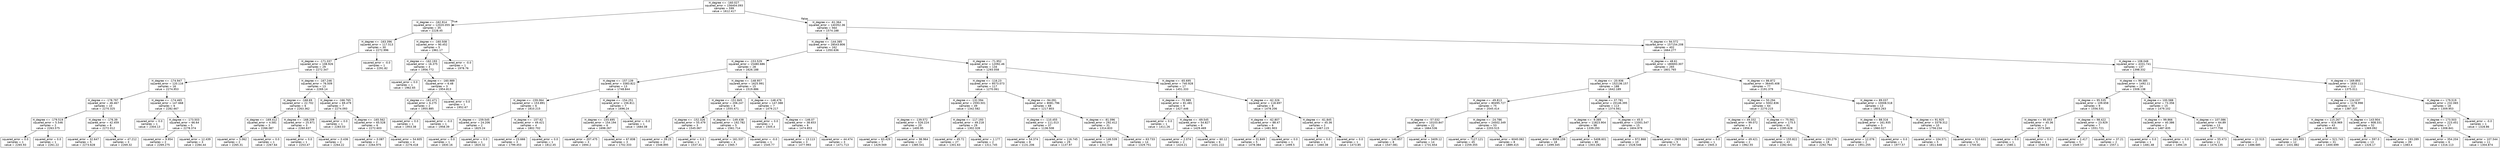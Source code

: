 digraph Tree {
node [shape=box, fontname="helvetica"] ;
edge [fontname="helvetica"] ;
0 [label="H_degree <= -160.027\nsquared_error = 156404.093\nsamples = 599\nvalue = 1612.417"] ;
1 [label="H_degree <= -162.914\nsquared_error = 12020.055\nsamples = 35\nvalue = 2228.45"] ;
0 -> 1 [labeldistance=2.5, labelangle=45, headlabel="True"] ;
2 [label="H_degree <= -163.396\nsquared_error = 117.513\nsamples = 30\nvalue = 2272.996"] ;
1 -> 2 ;
3 [label="H_degree <= -171.337\nsquared_error = 108.926\nsamples = 29\nvalue = 2272.347"] ;
2 -> 3 ;
4 [label="H_degree <= -174.947\nsquared_error = 120.116\nsamples = 16\nvalue = 2274.953"] ;
3 -> 4 ;
5 [label="H_degree <= -178.797\nsquared_error = 46.467\nsamples = 10\nvalue = 2270.325"] ;
4 -> 5 ;
6 [label="H_degree <= -179.519\nsquared_error = 5.546\nsamples = 2\nvalue = 2263.575"] ;
5 -> 6 ;
7 [label="squared_error = 0.0\nsamples = 1\nvalue = 2265.93"] ;
6 -> 7 ;
8 [label="squared_error = 0.0\nsamples = 1\nvalue = 2261.22"] ;
6 -> 8 ;
9 [label="H_degree <= -176.39\nsquared_error = 42.459\nsamples = 8\nvalue = 2272.012"] ;
5 -> 9 ;
10 [label="squared_error = 32.647\nsamples = 5\nvalue = 2273.628"] ;
9 -> 10 ;
11 [label="squared_error = 47.212\nsamples = 3\nvalue = 2269.32"] ;
9 -> 11 ;
12 [label="H_degree <= -174.465\nsquared_error = 147.668\nsamples = 6\nvalue = 2282.667"] ;
4 -> 12 ;
13 [label="squared_error = 0.0\nsamples = 1\nvalue = 2304.13"] ;
12 -> 13 ;
14 [label="H_degree <= -173.503\nsquared_error = 66.64\nsamples = 5\nvalue = 2278.374"] ;
12 -> 14 ;
15 [label="squared_error = 9.954\nsamples = 2\nvalue = 2269.275"] ;
14 -> 15 ;
16 [label="squared_error = 12.439\nsamples = 3\nvalue = 2284.44"] ;
14 -> 16 ;
17 [label="H_degree <= -167.246\nsquared_error = 76.509\nsamples = 13\nvalue = 2269.14"] ;
3 -> 17 ;
18 [label="H_degree <= -168.69\nsquared_error = 22.702\nsamples = 6\nvalue = 2263.362"] ;
17 -> 18 ;
19 [label="H_degree <= -169.412\nsquared_error = 4.581\nsamples = 3\nvalue = 2266.087"] ;
18 -> 19 ;
20 [label="squared_error = 5.062\nsamples = 2\nvalue = 2265.31"] ;
19 -> 20 ;
21 [label="squared_error = 0.0\nsamples = 1\nvalue = 2267.64"] ;
19 -> 21 ;
22 [label="H_degree <= -168.209\nsquared_error = 25.971\nsamples = 3\nvalue = 2260.637"] ;
18 -> 22 ;
23 [label="squared_error = 0.0\nsamples = 1\nvalue = 2253.47"] ;
22 -> 23 ;
24 [label="squared_error = 0.436\nsamples = 2\nvalue = 2264.22"] ;
22 -> 24 ;
25 [label="H_degree <= -166.765\nsquared_error = 69.479\nsamples = 7\nvalue = 2274.093"] ;
17 -> 25 ;
26 [label="squared_error = 0.0\nsamples = 1\nvalue = 2283.03"] ;
25 -> 26 ;
27 [label="H_degree <= -165.562\nsquared_error = 65.528\nsamples = 6\nvalue = 2272.603"] ;
25 -> 27 ;
28 [label="squared_error = 0.087\nsamples = 2\nvalue = 2264.975"] ;
27 -> 28 ;
29 [label="squared_error = 54.605\nsamples = 4\nvalue = 2276.418"] ;
27 -> 29 ;
30 [label="squared_error = -0.0\nsamples = 1\nvalue = 2291.82"] ;
2 -> 30 ;
31 [label="H_degree <= -160.508\nsquared_error = 90.452\nsamples = 5\nvalue = 1961.17"] ;
1 -> 31 ;
32 [label="H_degree <= -162.193\nsquared_error = 16.375\nsamples = 4\nvalue = 1956.772"] ;
31 -> 32 ;
33 [label="squared_error = 0.0\nsamples = 1\nvalue = 1962.65"] ;
32 -> 33 ;
34 [label="H_degree <= -160.989\nsquared_error = 6.48\nsamples = 3\nvalue = 1954.813"] ;
32 -> 34 ;
35 [label="H_degree <= -161.471\nsquared_error = 6.275\nsamples = 2\nvalue = 1955.885"] ;
34 -> 35 ;
36 [label="squared_error = 0.0\nsamples = 1\nvalue = 1953.38"] ;
35 -> 36 ;
37 [label="squared_error = -0.0\nsamples = 1\nvalue = 1958.39"] ;
35 -> 37 ;
38 [label="squared_error = 0.0\nsamples = 1\nvalue = 1952.67"] ;
34 -> 38 ;
39 [label="squared_error = -0.0\nsamples = 1\nvalue = 1978.76"] ;
31 -> 39 ;
40 [label="H_degree <= -61.364\nsquared_error = 140352.36\nsamples = 564\nvalue = 1574.188"] ;
0 -> 40 [labeldistance=2.5, labelangle=-45, headlabel="False"] ;
41 [label="H_degree <= -144.385\nsquared_error = 28543.806\nsamples = 162\nvalue = 1350.636"] ;
40 -> 41 ;
42 [label="H_degree <= -153.529\nsquared_error = 15480.686\nsamples = 28\nvalue = 1626.188"] ;
41 -> 42 ;
43 [label="H_degree <= -157.139\nsquared_error = 3383.822\nsamples = 13\nvalue = 1748.844"] ;
42 -> 43 ;
44 [label="H_degree <= -159.064\nsquared_error = 153.891\nsamples = 6\nvalue = 1810.215"] ;
43 -> 44 ;
45 [label="H_degree <= -159.545\nsquared_error = 24.206\nsamples = 2\nvalue = 1825.24"] ;
44 -> 45 ;
46 [label="squared_error = 0.0\nsamples = 1\nvalue = 1830.16"] ;
45 -> 46 ;
47 [label="squared_error = 0.0\nsamples = 1\nvalue = 1820.32"] ;
45 -> 47 ;
48 [label="H_degree <= -157.62\nsquared_error = 49.421\nsamples = 4\nvalue = 1802.702"] ;
44 -> 48 ;
49 [label="squared_error = 23.666\nsamples = 3\nvalue = 1799.453"] ;
48 -> 49 ;
50 [label="squared_error = 0.0\nsamples = 1\nvalue = 1812.45"] ;
48 -> 50 ;
51 [label="H_degree <= -154.251\nsquared_error = 156.811\nsamples = 7\nvalue = 1696.24"] ;
43 -> 51 ;
52 [label="H_degree <= -155.695\nsquared_error = 154.194\nsamples = 6\nvalue = 1698.267"] ;
51 -> 52 ;
53 [label="squared_error = 207.475\nsamples = 3\nvalue = 1694.2"] ;
52 -> 53 ;
54 [label="squared_error = 67.838\nsamples = 3\nvalue = 1702.333"] ;
52 -> 54 ;
55 [label="squared_error = -0.0\nsamples = 1\nvalue = 1684.08"] ;
51 -> 55 ;
56 [label="H_degree <= -148.957\nsquared_error = 1625.991\nsamples = 15\nvalue = 1519.886"] ;
42 -> 56 ;
57 [label="H_degree <= -151.845\nsquared_error = 206.247\nsamples = 8\nvalue = 1555.471"] ;
56 -> 57 ;
58 [label="H_degree <= -152.326\nsquared_error = 55.479\nsamples = 3\nvalue = 1545.067"] ;
57 -> 58 ;
59 [label="squared_error = 39.25\nsamples = 2\nvalue = 1548.895"] ;
58 -> 59 ;
60 [label="squared_error = 0.0\nsamples = 1\nvalue = 1537.41"] ;
58 -> 60 ;
61 [label="H_degree <= -149.438\nsquared_error = 192.782\nsamples = 5\nvalue = 1561.714"] ;
57 -> 61 ;
62 [label="squared_error = 161.537\nsamples = 4\nvalue = 1565.7"] ;
61 -> 62 ;
63 [label="squared_error = -0.0\nsamples = 1\nvalue = 1545.77"] ;
61 -> 63 ;
64 [label="H_degree <= -148.476\nsquared_error = 147.388\nsamples = 7\nvalue = 1479.217"] ;
56 -> 64 ;
65 [label="squared_error = 0.0\nsamples = 1\nvalue = 1505.4"] ;
64 -> 65 ;
66 [label="H_degree <= -146.07\nsquared_error = 38.653\nsamples = 6\nvalue = 1474.853"] ;
64 -> 66 ;
67 [label="squared_error = 13.113\nsamples = 3\nvalue = 1477.993"] ;
66 -> 67 ;
68 [label="squared_error = 44.474\nsamples = 3\nvalue = 1471.713"] ;
66 -> 68 ;
69 [label="H_degree <= -71.952\nsquared_error = 12092.46\nsamples = 134\nvalue = 1293.058"] ;
41 -> 69 ;
70 [label="H_degree <= -116.23\nsquared_error = 9573.073\nsamples = 117\nvalue = 1270.061"] ;
69 -> 70 ;
71 [label="H_degree <= -132.594\nsquared_error = 2593.501\nsamples = 49\nvalue = 1342.582"] ;
70 -> 71 ;
72 [label="H_degree <= -139.572\nsquared_error = 526.224\nsamples = 20\nvalue = 1400.95"] ;
71 -> 72 ;
73 [label="squared_error = 63.429\nsamples = 7\nvalue = 1429.569"] ;
72 -> 73 ;
74 [label="squared_error = 96.964\nsamples = 13\nvalue = 1385.541"] ;
72 -> 74 ;
75 [label="H_degree <= -117.193\nsquared_error = 49.218\nsamples = 29\nvalue = 1302.328"] ;
71 -> 75 ;
76 [label="squared_error = 45.72\nsamples = 27\nvalue = 1301.63"] ;
75 -> 76 ;
77 [label="squared_error = 1.177\nsamples = 2\nvalue = 1311.745"] ;
75 -> 77 ;
78 [label="H_degree <= -94.091\nsquared_error = 8081.796\nsamples = 68\nvalue = 1217.803"] ;
70 -> 78 ;
79 [label="H_degree <= -110.455\nsquared_error = 111.013\nsamples = 37\nvalue = 1136.508"] ;
78 -> 79 ;
80 [label="squared_error = 54.374\nsamples = 8\nvalue = 1131.206"] ;
79 -> 80 ;
81 [label="squared_error = 116.745\nsamples = 29\nvalue = 1137.97"] ;
79 -> 81 ;
82 [label="H_degree <= -81.096\nsquared_error = 292.412\nsamples = 31\nvalue = 1314.833"] ;
78 -> 82 ;
83 [label="squared_error = 146.539\nsamples = 17\nvalue = 1302.548"] ;
82 -> 83 ;
84 [label="squared_error = 63.733\nsamples = 14\nvalue = 1329.751"] ;
82 -> 84 ;
85 [label="H_degree <= -65.695\nsquared_error = 740.928\nsamples = 17\nvalue = 1451.333"] ;
69 -> 85 ;
86 [label="H_degree <= -70.989\nsquared_error = 81.481\nsamples = 9\nvalue = 1427.446"] ;
85 -> 86 ;
87 [label="squared_error = 0.0\nsamples = 1\nvalue = 1411.26"] ;
86 -> 87 ;
88 [label="H_degree <= -69.545\nsquared_error = 54.827\nsamples = 8\nvalue = 1429.469"] ;
86 -> 88 ;
89 [label="squared_error = 2.074\nsamples = 2\nvalue = 1424.21"] ;
88 -> 89 ;
90 [label="squared_error = 60.12\nsamples = 6\nvalue = 1431.222"] ;
88 -> 90 ;
91 [label="H_degree <= -62.326\nsquared_error = 118.697\nsamples = 8\nvalue = 1478.206"] ;
85 -> 91 ;
92 [label="H_degree <= -62.807\nsquared_error = 88.47\nsamples = 6\nvalue = 1481.903"] ;
91 -> 92 ;
93 [label="squared_error = 31.849\nsamples = 5\nvalue = 1478.384"] ;
92 -> 93 ;
94 [label="squared_error = 0.0\nsamples = 1\nvalue = 1499.5"] ;
92 -> 94 ;
95 [label="H_degree <= -61.845\nsquared_error = 45.36\nsamples = 2\nvalue = 1467.115"] ;
91 -> 95 ;
96 [label="squared_error = 0.0\nsamples = 1\nvalue = 1460.38"] ;
95 -> 96 ;
97 [label="squared_error = 0.0\nsamples = 1\nvalue = 1473.85"] ;
95 -> 97 ;
98 [label="H_degree <= 94.572\nsquared_error = 157154.208\nsamples = 402\nvalue = 1664.277"] ;
40 -> 98 ;
99 [label="H_degree <= 48.61\nsquared_error = 180693.307\nsamples = 265\nvalue = 1801.765"] ;
98 -> 99 ;
100 [label="H_degree <= -20.936\nsquared_error = 152136.157\nsamples = 188\nvalue = 1642.189"] ;
99 -> 100 ;
101 [label="H_degree <= -49.813\nsquared_error = 80495.727\nsamples = 75\nvalue = 2045.414"] ;
100 -> 101 ;
102 [label="H_degree <= -57.032\nsquared_error = 10103.847\nsamples = 22\nvalue = 1664.536"] ;
101 -> 102 ;
103 [label="squared_error = 140.657\nsamples = 8\nvalue = 1547.081"] ;
102 -> 103 ;
104 [label="squared_error = 3409.12\nsamples = 14\nvalue = 1731.654"] ;
102 -> 104 ;
105 [label="H_degree <= -24.786\nsquared_error = 24502.349\nsamples = 53\nvalue = 2203.515"] ;
101 -> 105 ;
106 [label="squared_error = 7127.121\nsamples = 45\nvalue = 2259.355"] ;
105 -> 106 ;
107 [label="squared_error = 6040.062\nsamples = 8\nvalue = 1889.415"] ;
105 -> 107 ;
108 [label="H_degree <= 37.781\nsquared_error = 20146.395\nsamples = 113\nvalue = 1374.561"] ;
100 -> 108 ;
109 [label="H_degree <= -9.385\nsquared_error = 11823.904\nsamples = 98\nvalue = 1339.293"] ;
108 -> 109 ;
110 [label="squared_error = 8956.159\nsamples = 18\nvalue = 1499.345"] ;
109 -> 110 ;
111 [label="squared_error = 5408.601\nsamples = 80\nvalue = 1303.282"] ;
109 -> 111 ;
112 [label="H_degree <= 45.0\nsquared_error = 13301.547\nsamples = 15\nvalue = 1604.979"] ;
108 -> 112 ;
113 [label="squared_error = 972.868\nsamples = 10\nvalue = 1528.548"] ;
112 -> 113 ;
114 [label="squared_error = 2909.026\nsamples = 5\nvalue = 1757.84"] ;
112 -> 114 ;
115 [label="H_degree <= 86.872\nsquared_error = 36445.408\nsamples = 77\nvalue = 2191.379"] ;
99 -> 115 ;
116 [label="H_degree <= 50.294\nsquared_error = 5002.836\nsamples = 64\nvalue = 2270.215"] ;
115 -> 116 ;
117 [label="H_degree <= 49.332\nsquared_error = 99.072\nsamples = 3\nvalue = 1956.8"] ;
116 -> 117 ;
118 [label="squared_error = 0.0\nsamples = 1\nvalue = 1945.3"] ;
117 -> 118 ;
119 [label="squared_error = 49.421\nsamples = 2\nvalue = 1962.55"] ;
117 -> 119 ;
120 [label="H_degree <= 75.561\nsquared_error = 175.5\nsamples = 61\nvalue = 2285.628"] ;
116 -> 120 ;
121 [label="squared_error = 155.822\nsamples = 43\nvalue = 2282.641"] ;
120 -> 121 ;
122 [label="squared_error = 150.279\nsamples = 18\nvalue = 2292.764"] ;
120 -> 122 ;
123 [label="H_degree <= 89.037\nsquared_error = 10008.518\nsamples = 13\nvalue = 1803.263"] ;
115 -> 123 ;
124 [label="H_degree <= 88.316\nsquared_error = 161.935\nsamples = 3\nvalue = 1960.027"] ;
123 -> 124 ;
125 [label="squared_error = 12.076\nsamples = 2\nvalue = 1951.255"] ;
124 -> 125 ;
126 [label="squared_error = 0.0\nsamples = 1\nvalue = 1977.57"] ;
124 -> 126 ;
127 [label="H_degree <= 91.925\nsquared_error = 3378.312\nsamples = 10\nvalue = 1756.234"] ;
123 -> 127 ;
128 [label="squared_error = 104.571\nsamples = 5\nvalue = 1811.648"] ;
127 -> 128 ;
129 [label="squared_error = 510.631\nsamples = 5\nvalue = 1700.82"] ;
127 -> 129 ;
130 [label="H_degree <= 108.048\nsquared_error = 4331.741\nsamples = 137\nvalue = 1398.332"] ;
98 -> 130 ;
131 [label="H_degree <= 99.385\nsquared_error = 1492.11\nsamples = 24\nvalue = 1508.138"] ;
130 -> 131 ;
132 [label="H_degree <= 95.535\nsquared_error = 109.658\nsamples = 9\nvalue = 1556.531"] ;
131 -> 132 ;
133 [label="H_degree <= 95.053\nsquared_error = 45.36\nsamples = 2\nvalue = 1573.365"] ;
132 -> 133 ;
134 [label="squared_error = 0.0\nsamples = 1\nvalue = 1580.1"] ;
133 -> 134 ;
135 [label="squared_error = 0.0\nsamples = 1\nvalue = 1566.63"] ;
133 -> 135 ;
136 [label="H_degree <= 98.422\nsquared_error = 23.929\nsamples = 7\nvalue = 1551.721"] ;
132 -> 136 ;
137 [label="squared_error = 2.417\nsamples = 5\nvalue = 1549.57"] ;
136 -> 137 ;
138 [label="squared_error = 37.21\nsamples = 2\nvalue = 1557.1"] ;
136 -> 138 ;
139 [label="H_degree <= 100.588\nsquared_error = 73.356\nsamples = 15\nvalue = 1479.102"] ;
131 -> 139 ;
140 [label="H_degree <= 99.866\nsquared_error = 40.386\nsamples = 2\nvalue = 1487.835"] ;
139 -> 140 ;
141 [label="squared_error = 0.0\nsamples = 1\nvalue = 1481.48"] ;
140 -> 141 ;
142 [label="squared_error = 0.0\nsamples = 1\nvalue = 1494.19"] ;
140 -> 142 ;
143 [label="H_degree <= 107.086\nsquared_error = 64.89\nsamples = 13\nvalue = 1477.758"] ;
139 -> 143 ;
144 [label="squared_error = 55.473\nsamples = 11\nvalue = 1476.135"] ;
143 -> 144 ;
145 [label="squared_error = 22.515\nsamples = 2\nvalue = 1486.685"] ;
143 -> 145 ;
146 [label="H_degree <= 169.893\nsquared_error = 1830.111\nsamples = 113\nvalue = 1375.011"] ;
130 -> 146 ;
147 [label="H_degree <= 134.037\nsquared_error = 1178.998\nsamples = 95\nvalue = 1387.337"] ;
146 -> 147 ;
148 [label="H_degree <= 115.267\nsquared_error = 616.969\nsamples = 43\nvalue = 1409.401"] ;
147 -> 148 ;
149 [label="squared_error = 161.955\nsamples = 12\nvalue = 1431.882"] ;
148 -> 149 ;
150 [label="squared_error = 521.743\nsamples = 31\nvalue = 1400.699"] ;
148 -> 150 ;
151 [label="H_degree <= 143.904\nsquared_error = 908.331\nsamples = 52\nvalue = 1369.092"] ;
147 -> 151 ;
152 [label="squared_error = 597.0\nsamples = 13\nvalue = 1326.17"] ;
151 -> 152 ;
153 [label="squared_error = 193.289\nsamples = 39\nvalue = 1383.4"] ;
151 -> 153 ;
154 [label="H_degree <= 179.519\nsquared_error = 232.065\nsamples = 18\nvalue = 1309.953"] ;
146 -> 154 ;
155 [label="H_degree <= 173.503\nsquared_error = 223.451\nsamples = 17\nvalue = 1308.841"] ;
154 -> 155 ;
156 [label="squared_error = 354.204\nsamples = 6\nvalue = 1316.113"] ;
155 -> 156 ;
157 [label="squared_error = 107.544\nsamples = 11\nvalue = 1304.874"] ;
155 -> 157 ;
158 [label="squared_error = -0.0\nsamples = 1\nvalue = 1328.86"] ;
154 -> 158 ;
}